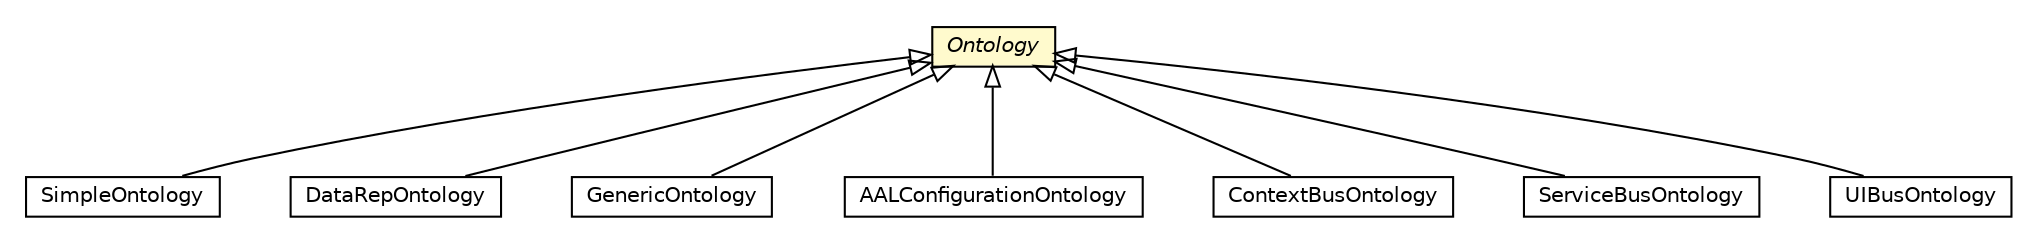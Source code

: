 #!/usr/local/bin/dot
#
# Class diagram 
# Generated by UMLGraph version R5_6-24-gf6e263 (http://www.umlgraph.org/)
#

digraph G {
	edge [fontname="Helvetica",fontsize=10,labelfontname="Helvetica",labelfontsize=10];
	node [fontname="Helvetica",fontsize=10,shape=plaintext];
	nodesep=0.25;
	ranksep=0.5;
	// org.universAAL.middleware.owl.SimpleOntology
	c311871 [label=<<table title="org.universAAL.middleware.owl.SimpleOntology" border="0" cellborder="1" cellspacing="0" cellpadding="2" port="p" href="./SimpleOntology.html">
		<tr><td><table border="0" cellspacing="0" cellpadding="1">
<tr><td align="center" balign="center"> SimpleOntology </td></tr>
		</table></td></tr>
		</table>>, URL="./SimpleOntology.html", fontname="Helvetica", fontcolor="black", fontsize=10.0];
	// org.universAAL.middleware.owl.DataRepOntology
	c311872 [label=<<table title="org.universAAL.middleware.owl.DataRepOntology" border="0" cellborder="1" cellspacing="0" cellpadding="2" port="p" href="./DataRepOntology.html">
		<tr><td><table border="0" cellspacing="0" cellpadding="1">
<tr><td align="center" balign="center"> DataRepOntology </td></tr>
		</table></td></tr>
		</table>>, URL="./DataRepOntology.html", fontname="Helvetica", fontcolor="black", fontsize=10.0];
	// org.universAAL.middleware.owl.Ontology
	c311891 [label=<<table title="org.universAAL.middleware.owl.Ontology" border="0" cellborder="1" cellspacing="0" cellpadding="2" port="p" bgcolor="lemonChiffon" href="./Ontology.html">
		<tr><td><table border="0" cellspacing="0" cellpadding="1">
<tr><td align="center" balign="center"><font face="Helvetica-Oblique"> Ontology </font></td></tr>
		</table></td></tr>
		</table>>, URL="./Ontology.html", fontname="Helvetica", fontcolor="black", fontsize=10.0];
	// org.universAAL.middleware.owl.generic.GenericOntology
	c311900 [label=<<table title="org.universAAL.middleware.owl.generic.GenericOntology" border="0" cellborder="1" cellspacing="0" cellpadding="2" port="p" href="./generic/GenericOntology.html">
		<tr><td><table border="0" cellspacing="0" cellpadding="1">
<tr><td align="center" balign="center"> GenericOntology </td></tr>
		</table></td></tr>
		</table>>, URL="./generic/GenericOntology.html", fontname="Helvetica", fontcolor="black", fontsize=10.0];
	// org.universAAL.middleware.managers.configuration.core.owl.AALConfigurationOntology
	c312137 [label=<<table title="org.universAAL.middleware.managers.configuration.core.owl.AALConfigurationOntology" border="0" cellborder="1" cellspacing="0" cellpadding="2" port="p" href="../managers/configuration/core/owl/AALConfigurationOntology.html">
		<tr><td><table border="0" cellspacing="0" cellpadding="1">
<tr><td align="center" balign="center"> AALConfigurationOntology </td></tr>
		</table></td></tr>
		</table>>, URL="../managers/configuration/core/owl/AALConfigurationOntology.html", fontname="Helvetica", fontcolor="black", fontsize=10.0];
	// org.universAAL.middleware.context.owl.ContextBusOntology
	c312196 [label=<<table title="org.universAAL.middleware.context.owl.ContextBusOntology" border="0" cellborder="1" cellspacing="0" cellpadding="2" port="p" href="../context/owl/ContextBusOntology.html">
		<tr><td><table border="0" cellspacing="0" cellpadding="1">
<tr><td align="center" balign="center"> ContextBusOntology </td></tr>
		</table></td></tr>
		</table>>, URL="../context/owl/ContextBusOntology.html", fontname="Helvetica", fontcolor="black", fontsize=10.0];
	// org.universAAL.middleware.service.owl.ServiceBusOntology
	c312238 [label=<<table title="org.universAAL.middleware.service.owl.ServiceBusOntology" border="0" cellborder="1" cellspacing="0" cellpadding="2" port="p" href="../service/owl/ServiceBusOntology.html">
		<tr><td><table border="0" cellspacing="0" cellpadding="1">
<tr><td align="center" balign="center"> ServiceBusOntology </td></tr>
		</table></td></tr>
		</table>>, URL="../service/owl/ServiceBusOntology.html", fontname="Helvetica", fontcolor="black", fontsize=10.0];
	// org.universAAL.middleware.ui.owl.UIBusOntology
	c312284 [label=<<table title="org.universAAL.middleware.ui.owl.UIBusOntology" border="0" cellborder="1" cellspacing="0" cellpadding="2" port="p" href="../ui/owl/UIBusOntology.html">
		<tr><td><table border="0" cellspacing="0" cellpadding="1">
<tr><td align="center" balign="center"> UIBusOntology </td></tr>
		</table></td></tr>
		</table>>, URL="../ui/owl/UIBusOntology.html", fontname="Helvetica", fontcolor="black", fontsize=10.0];
	//org.universAAL.middleware.owl.SimpleOntology extends org.universAAL.middleware.owl.Ontology
	c311891:p -> c311871:p [dir=back,arrowtail=empty];
	//org.universAAL.middleware.owl.DataRepOntology extends org.universAAL.middleware.owl.Ontology
	c311891:p -> c311872:p [dir=back,arrowtail=empty];
	//org.universAAL.middleware.owl.generic.GenericOntology extends org.universAAL.middleware.owl.Ontology
	c311891:p -> c311900:p [dir=back,arrowtail=empty];
	//org.universAAL.middleware.managers.configuration.core.owl.AALConfigurationOntology extends org.universAAL.middleware.owl.Ontology
	c311891:p -> c312137:p [dir=back,arrowtail=empty];
	//org.universAAL.middleware.context.owl.ContextBusOntology extends org.universAAL.middleware.owl.Ontology
	c311891:p -> c312196:p [dir=back,arrowtail=empty];
	//org.universAAL.middleware.service.owl.ServiceBusOntology extends org.universAAL.middleware.owl.Ontology
	c311891:p -> c312238:p [dir=back,arrowtail=empty];
	//org.universAAL.middleware.ui.owl.UIBusOntology extends org.universAAL.middleware.owl.Ontology
	c311891:p -> c312284:p [dir=back,arrowtail=empty];
}

